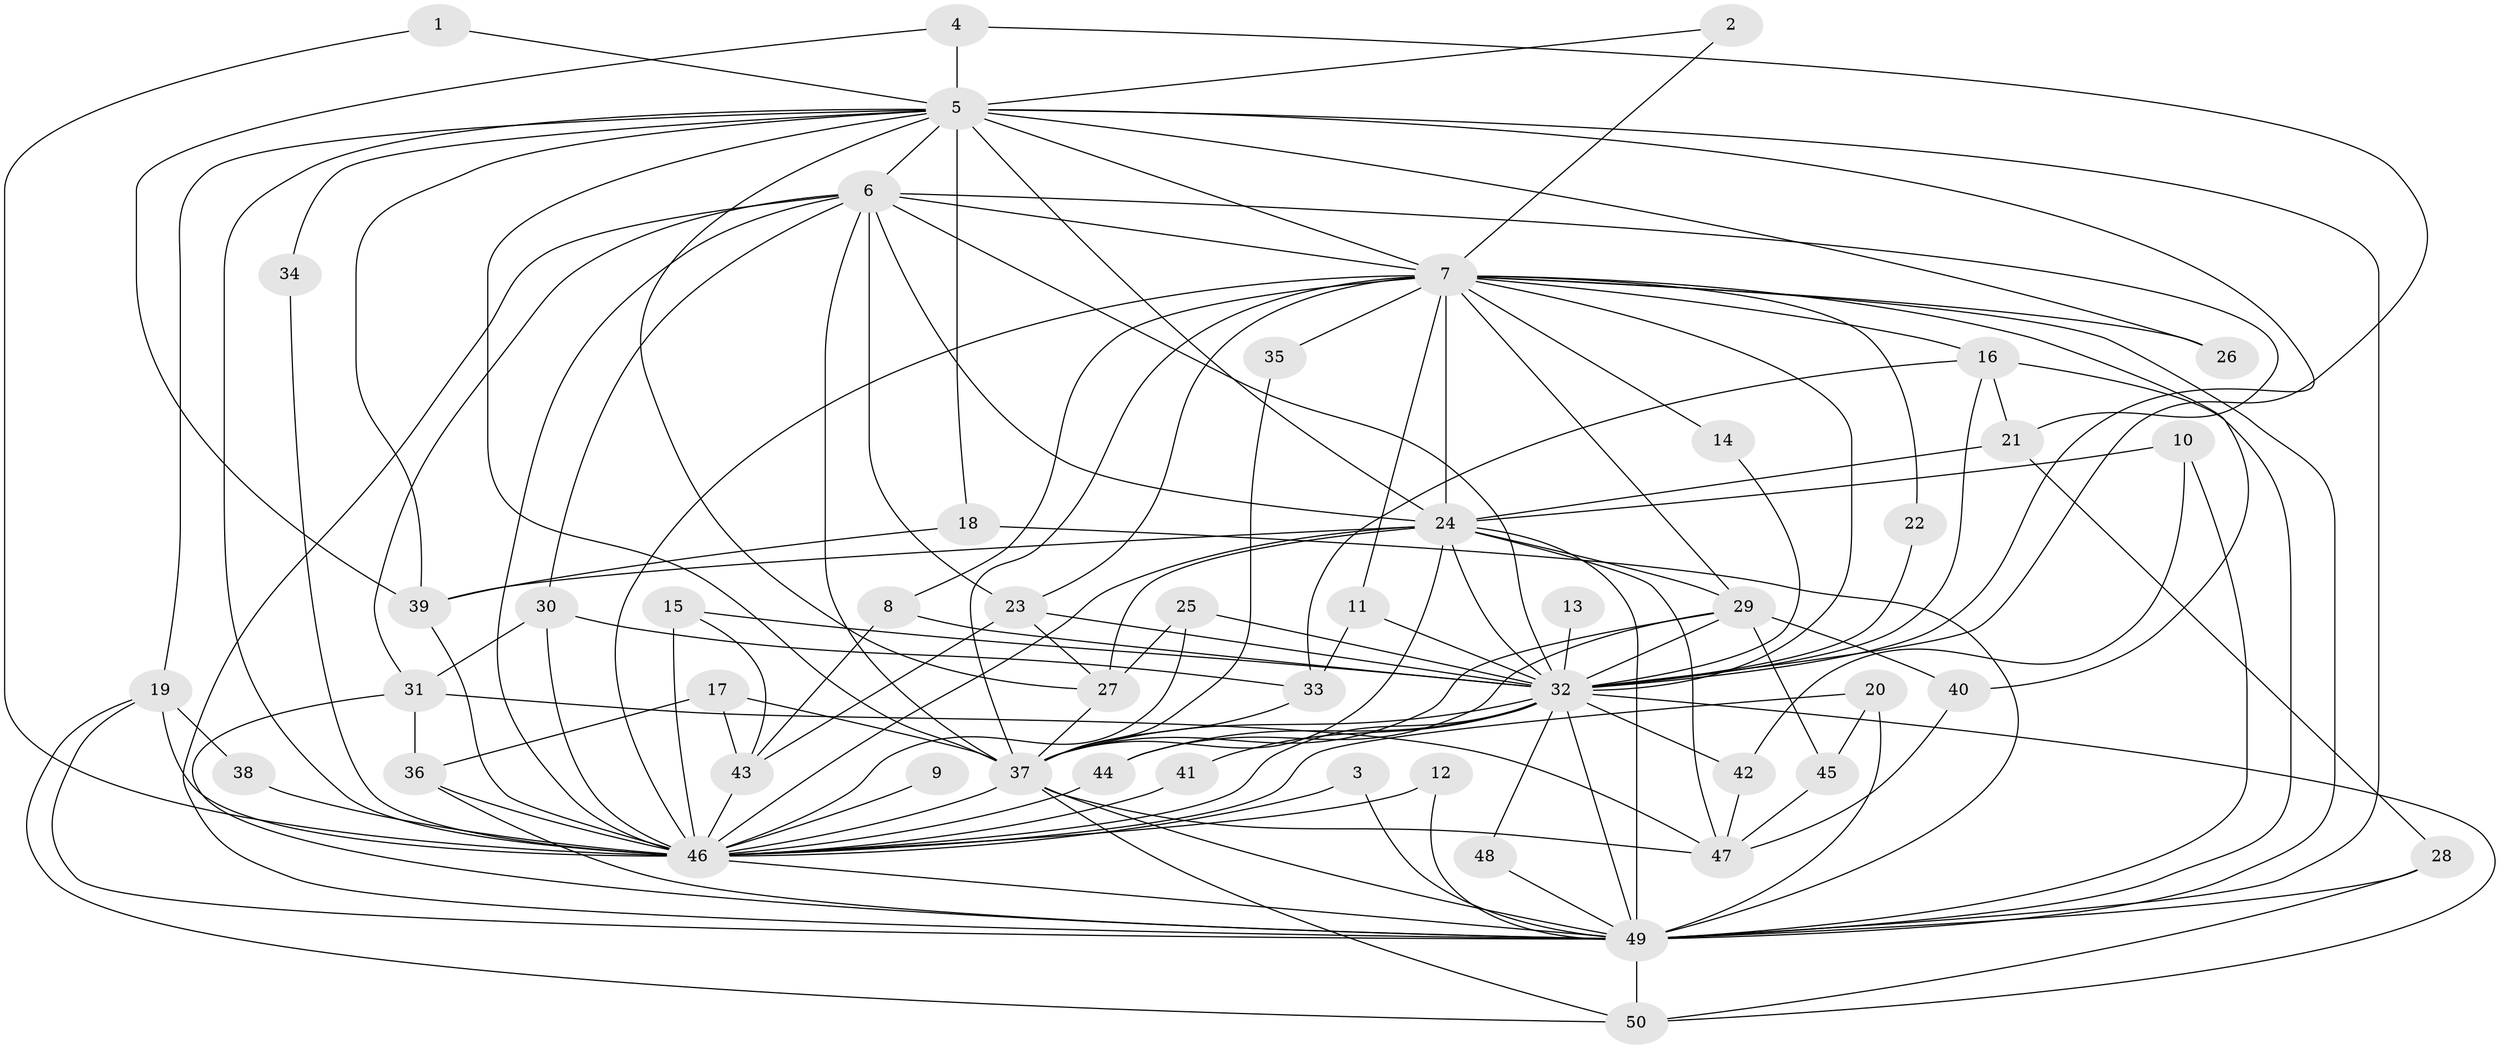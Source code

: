 // original degree distribution, {18: 0.01, 20: 0.02, 17: 0.02, 15: 0.01, 19: 0.02, 29: 0.01, 32: 0.01, 6: 0.05, 2: 0.56, 4: 0.07, 7: 0.01, 3: 0.19, 5: 0.02}
// Generated by graph-tools (version 1.1) at 2025/01/03/09/25 03:01:13]
// undirected, 50 vertices, 137 edges
graph export_dot {
graph [start="1"]
  node [color=gray90,style=filled];
  1;
  2;
  3;
  4;
  5;
  6;
  7;
  8;
  9;
  10;
  11;
  12;
  13;
  14;
  15;
  16;
  17;
  18;
  19;
  20;
  21;
  22;
  23;
  24;
  25;
  26;
  27;
  28;
  29;
  30;
  31;
  32;
  33;
  34;
  35;
  36;
  37;
  38;
  39;
  40;
  41;
  42;
  43;
  44;
  45;
  46;
  47;
  48;
  49;
  50;
  1 -- 5 [weight=1.0];
  1 -- 46 [weight=1.0];
  2 -- 5 [weight=1.0];
  2 -- 7 [weight=1.0];
  3 -- 46 [weight=1.0];
  3 -- 49 [weight=1.0];
  4 -- 5 [weight=1.0];
  4 -- 32 [weight=1.0];
  4 -- 39 [weight=1.0];
  5 -- 6 [weight=2.0];
  5 -- 7 [weight=2.0];
  5 -- 18 [weight=1.0];
  5 -- 19 [weight=1.0];
  5 -- 24 [weight=1.0];
  5 -- 26 [weight=1.0];
  5 -- 27 [weight=1.0];
  5 -- 32 [weight=1.0];
  5 -- 34 [weight=1.0];
  5 -- 37 [weight=1.0];
  5 -- 39 [weight=1.0];
  5 -- 46 [weight=1.0];
  5 -- 49 [weight=3.0];
  6 -- 7 [weight=3.0];
  6 -- 21 [weight=1.0];
  6 -- 23 [weight=1.0];
  6 -- 24 [weight=1.0];
  6 -- 30 [weight=1.0];
  6 -- 31 [weight=1.0];
  6 -- 32 [weight=1.0];
  6 -- 37 [weight=2.0];
  6 -- 46 [weight=1.0];
  6 -- 49 [weight=3.0];
  7 -- 8 [weight=1.0];
  7 -- 11 [weight=1.0];
  7 -- 14 [weight=1.0];
  7 -- 16 [weight=1.0];
  7 -- 22 [weight=1.0];
  7 -- 23 [weight=1.0];
  7 -- 24 [weight=2.0];
  7 -- 26 [weight=1.0];
  7 -- 29 [weight=1.0];
  7 -- 32 [weight=3.0];
  7 -- 35 [weight=2.0];
  7 -- 37 [weight=2.0];
  7 -- 40 [weight=1.0];
  7 -- 46 [weight=3.0];
  7 -- 49 [weight=5.0];
  8 -- 32 [weight=1.0];
  8 -- 43 [weight=1.0];
  9 -- 46 [weight=1.0];
  10 -- 24 [weight=1.0];
  10 -- 42 [weight=1.0];
  10 -- 49 [weight=1.0];
  11 -- 32 [weight=1.0];
  11 -- 33 [weight=1.0];
  12 -- 46 [weight=1.0];
  12 -- 49 [weight=1.0];
  13 -- 32 [weight=1.0];
  14 -- 32 [weight=1.0];
  15 -- 32 [weight=1.0];
  15 -- 43 [weight=1.0];
  15 -- 46 [weight=2.0];
  16 -- 21 [weight=1.0];
  16 -- 32 [weight=1.0];
  16 -- 33 [weight=1.0];
  16 -- 49 [weight=2.0];
  17 -- 36 [weight=1.0];
  17 -- 37 [weight=1.0];
  17 -- 43 [weight=1.0];
  18 -- 39 [weight=1.0];
  18 -- 49 [weight=2.0];
  19 -- 38 [weight=1.0];
  19 -- 46 [weight=2.0];
  19 -- 49 [weight=1.0];
  19 -- 50 [weight=1.0];
  20 -- 45 [weight=1.0];
  20 -- 46 [weight=1.0];
  20 -- 49 [weight=1.0];
  21 -- 24 [weight=1.0];
  21 -- 28 [weight=1.0];
  22 -- 32 [weight=1.0];
  23 -- 27 [weight=1.0];
  23 -- 32 [weight=1.0];
  23 -- 43 [weight=1.0];
  24 -- 27 [weight=1.0];
  24 -- 29 [weight=1.0];
  24 -- 32 [weight=1.0];
  24 -- 37 [weight=1.0];
  24 -- 39 [weight=1.0];
  24 -- 46 [weight=2.0];
  24 -- 47 [weight=1.0];
  24 -- 49 [weight=3.0];
  25 -- 27 [weight=1.0];
  25 -- 32 [weight=1.0];
  25 -- 46 [weight=1.0];
  27 -- 37 [weight=1.0];
  28 -- 49 [weight=1.0];
  28 -- 50 [weight=1.0];
  29 -- 32 [weight=1.0];
  29 -- 37 [weight=1.0];
  29 -- 40 [weight=1.0];
  29 -- 44 [weight=1.0];
  29 -- 45 [weight=1.0];
  30 -- 31 [weight=1.0];
  30 -- 33 [weight=1.0];
  30 -- 46 [weight=1.0];
  31 -- 36 [weight=1.0];
  31 -- 47 [weight=1.0];
  31 -- 49 [weight=2.0];
  32 -- 37 [weight=2.0];
  32 -- 41 [weight=1.0];
  32 -- 42 [weight=1.0];
  32 -- 44 [weight=1.0];
  32 -- 46 [weight=1.0];
  32 -- 48 [weight=1.0];
  32 -- 49 [weight=2.0];
  32 -- 50 [weight=1.0];
  33 -- 37 [weight=1.0];
  34 -- 46 [weight=1.0];
  35 -- 37 [weight=1.0];
  36 -- 46 [weight=1.0];
  36 -- 49 [weight=1.0];
  37 -- 46 [weight=1.0];
  37 -- 47 [weight=1.0];
  37 -- 49 [weight=2.0];
  37 -- 50 [weight=1.0];
  38 -- 46 [weight=1.0];
  39 -- 46 [weight=1.0];
  40 -- 47 [weight=1.0];
  41 -- 46 [weight=1.0];
  42 -- 47 [weight=1.0];
  43 -- 46 [weight=2.0];
  44 -- 46 [weight=1.0];
  45 -- 47 [weight=1.0];
  46 -- 49 [weight=2.0];
  48 -- 49 [weight=1.0];
  49 -- 50 [weight=1.0];
}
